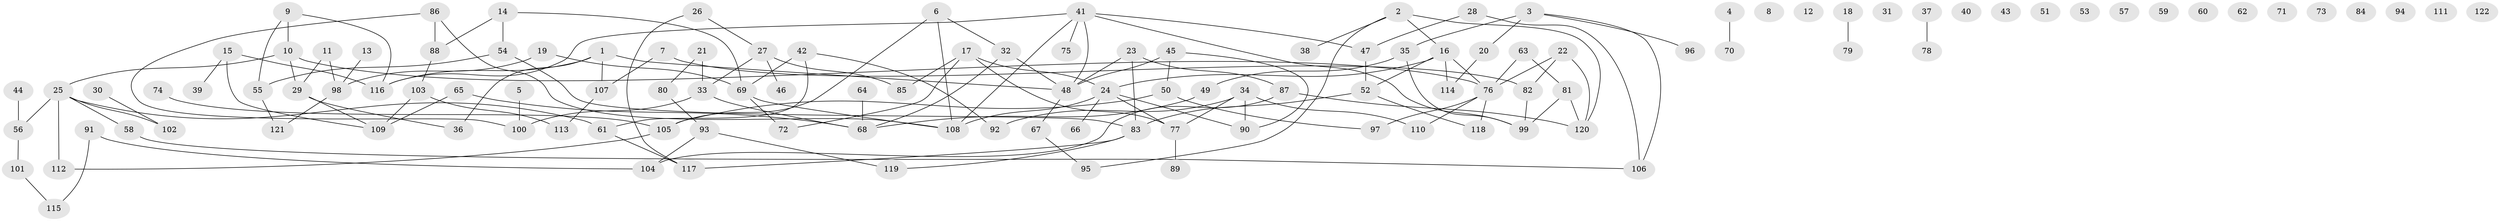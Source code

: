 // Generated by graph-tools (version 1.1) at 2025/49/03/09/25 03:49:13]
// undirected, 122 vertices, 145 edges
graph export_dot {
graph [start="1"]
  node [color=gray90,style=filled];
  1;
  2;
  3;
  4;
  5;
  6;
  7;
  8;
  9;
  10;
  11;
  12;
  13;
  14;
  15;
  16;
  17;
  18;
  19;
  20;
  21;
  22;
  23;
  24;
  25;
  26;
  27;
  28;
  29;
  30;
  31;
  32;
  33;
  34;
  35;
  36;
  37;
  38;
  39;
  40;
  41;
  42;
  43;
  44;
  45;
  46;
  47;
  48;
  49;
  50;
  51;
  52;
  53;
  54;
  55;
  56;
  57;
  58;
  59;
  60;
  61;
  62;
  63;
  64;
  65;
  66;
  67;
  68;
  69;
  70;
  71;
  72;
  73;
  74;
  75;
  76;
  77;
  78;
  79;
  80;
  81;
  82;
  83;
  84;
  85;
  86;
  87;
  88;
  89;
  90;
  91;
  92;
  93;
  94;
  95;
  96;
  97;
  98;
  99;
  100;
  101;
  102;
  103;
  104;
  105;
  106;
  107;
  108;
  109;
  110;
  111;
  112;
  113;
  114;
  115;
  116;
  117;
  118;
  119;
  120;
  121;
  122;
  1 -- 36;
  1 -- 48;
  1 -- 107;
  1 -- 116;
  2 -- 16;
  2 -- 38;
  2 -- 95;
  2 -- 120;
  3 -- 20;
  3 -- 35;
  3 -- 96;
  3 -- 106;
  4 -- 70;
  5 -- 100;
  6 -- 32;
  6 -- 105;
  6 -- 108;
  7 -- 82;
  7 -- 107;
  9 -- 10;
  9 -- 55;
  9 -- 116;
  10 -- 25;
  10 -- 29;
  10 -- 76;
  11 -- 29;
  11 -- 98;
  13 -- 98;
  14 -- 54;
  14 -- 69;
  14 -- 88;
  15 -- 39;
  15 -- 109;
  15 -- 116;
  16 -- 24;
  16 -- 52;
  16 -- 76;
  16 -- 114;
  17 -- 24;
  17 -- 72;
  17 -- 77;
  17 -- 85;
  18 -- 79;
  19 -- 69;
  19 -- 98;
  20 -- 114;
  21 -- 33;
  21 -- 80;
  22 -- 76;
  22 -- 82;
  22 -- 120;
  23 -- 48;
  23 -- 83;
  23 -- 87;
  24 -- 66;
  24 -- 77;
  24 -- 90;
  24 -- 108;
  25 -- 56;
  25 -- 58;
  25 -- 61;
  25 -- 102;
  25 -- 112;
  26 -- 27;
  26 -- 117;
  27 -- 33;
  27 -- 46;
  27 -- 85;
  28 -- 47;
  28 -- 106;
  29 -- 36;
  29 -- 109;
  30 -- 102;
  32 -- 48;
  32 -- 68;
  33 -- 68;
  33 -- 100;
  34 -- 77;
  34 -- 90;
  34 -- 92;
  34 -- 110;
  35 -- 49;
  35 -- 99;
  37 -- 78;
  41 -- 47;
  41 -- 48;
  41 -- 75;
  41 -- 99;
  41 -- 108;
  41 -- 116;
  42 -- 61;
  42 -- 69;
  42 -- 92;
  44 -- 56;
  45 -- 48;
  45 -- 50;
  45 -- 90;
  47 -- 52;
  48 -- 67;
  49 -- 68;
  50 -- 97;
  50 -- 105;
  52 -- 83;
  52 -- 118;
  54 -- 55;
  54 -- 83;
  55 -- 121;
  56 -- 101;
  58 -- 106;
  61 -- 117;
  63 -- 76;
  63 -- 81;
  64 -- 68;
  65 -- 68;
  65 -- 109;
  67 -- 95;
  69 -- 72;
  69 -- 108;
  74 -- 105;
  76 -- 97;
  76 -- 110;
  76 -- 118;
  77 -- 89;
  80 -- 93;
  81 -- 99;
  81 -- 120;
  82 -- 99;
  83 -- 117;
  83 -- 119;
  86 -- 88;
  86 -- 100;
  86 -- 108;
  87 -- 104;
  87 -- 120;
  88 -- 103;
  91 -- 104;
  91 -- 115;
  93 -- 104;
  93 -- 119;
  98 -- 121;
  101 -- 115;
  103 -- 109;
  103 -- 113;
  105 -- 112;
  107 -- 113;
}
